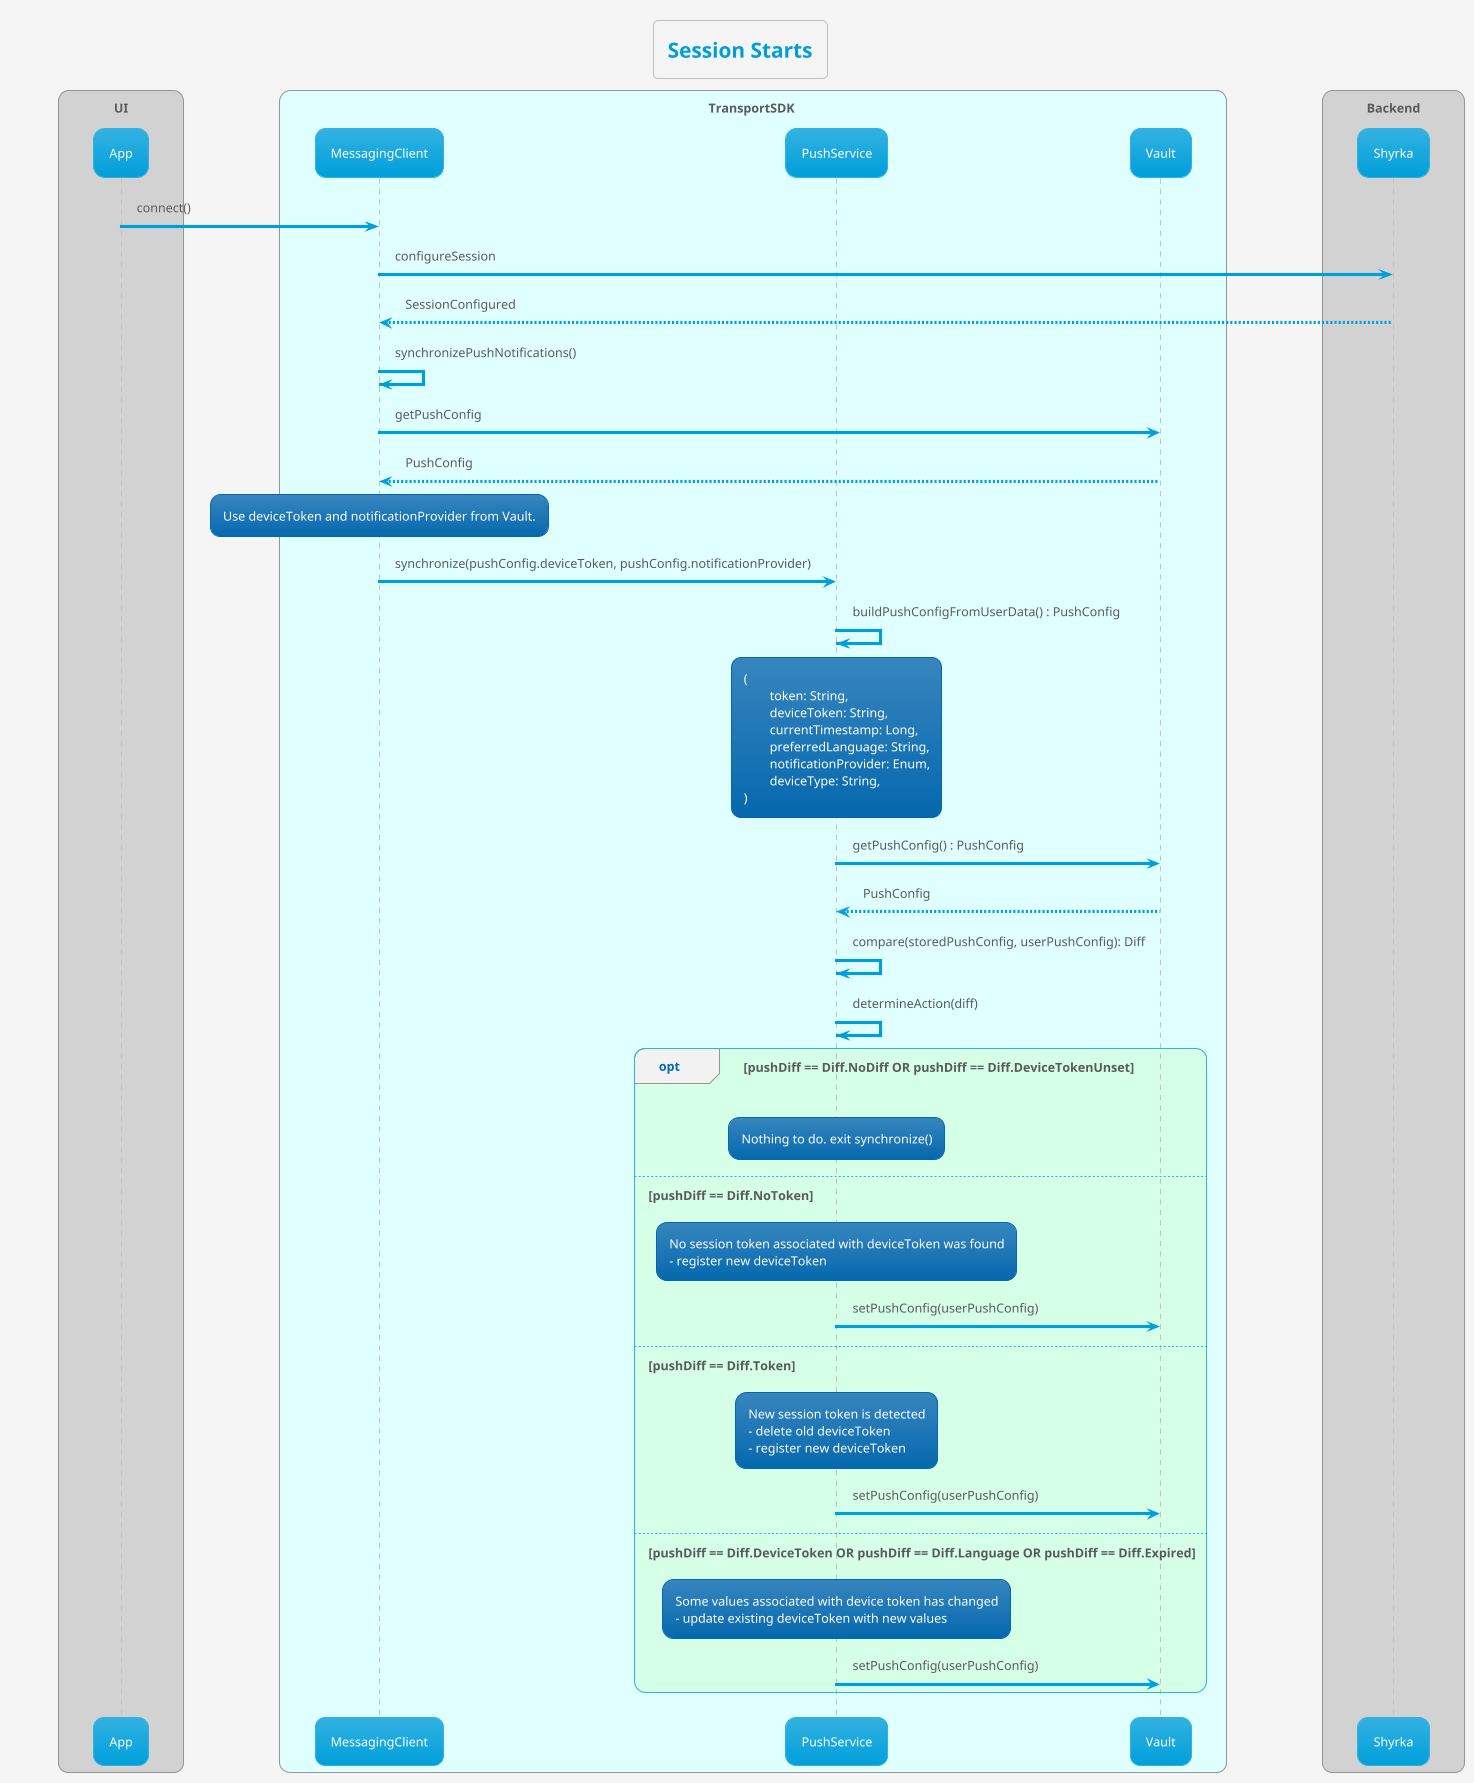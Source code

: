 @startuml
'https://plantuml.com/sequence-diagram

!theme bluegray
!pragma teoz true


skinparam backgroundColor #whitesmoke
title Session Starts

box UI
participant App
end box
box TransportSDK #lightcyan
participant MessagingClient
participant PushService
participant Vault
end box
box Backend
participant Shyrka
end box

	App -> MessagingClient : connect()
    MessagingClient -> Shyrka: configureSession
    Shyrka --> MessagingClient: SessionConfigured
    MessagingClient -> MessagingClient : synchronizePushNotifications()
    MessagingClient -> Vault : getPushConfig
    Vault --> MessagingClient : PushConfig
        	rnote over MessagingClient
            Use deviceToken and notificationProvider from Vault.
            end rnote
    MessagingClient -> PushService : synchronize(pushConfig.deviceToken, pushConfig.notificationProvider)
	PushService -> PushService : buildPushConfigFromUserData() : PushConfig
		rnote over PushService
    	(
    		token: String,
    		deviceToken: String,
    		currentTimestamp: Long,
    		preferredLanguage: String,
    		notificationProvider: Enum,
    		deviceType: String,
    	)
    	end rnote
	PushService -> Vault : getPushConfig() : PushConfig
	Vault --> PushService : PushConfig
    PushService -> PushService : compare(storedPushConfig, userPushConfig): Diff
	PushService -> PushService : determineAction(diff)

    opt #aaff8833 pushDiff == Diff.NoDiff OR pushDiff == Diff.DeviceTokenUnset
         rnote over PushService
         Nothing to do. exit synchronize()
         end rnote
	else pushDiff == Diff.NoToken
	    rnote over PushService
        No session token associated with deviceToken was found
        - register new deviceToken
        end rnote
        PushService -> Vault : setPushConfig(userPushConfig)
    else pushDiff == Diff.Token
        rnote over PushService
        New session token is detected
        - delete old deviceToken
        - register new deviceToken
        end rnote
        PushService -> Vault : setPushConfig(userPushConfig)
    else pushDiff == Diff.DeviceToken OR pushDiff == Diff.Language OR pushDiff == Diff.Expired
        rnote over PushService
        Some values associated with device token has changed
        - update existing deviceToken with new values
        end rnote
        PushService -> Vault : setPushConfig(userPushConfig)
    end
@enduml


